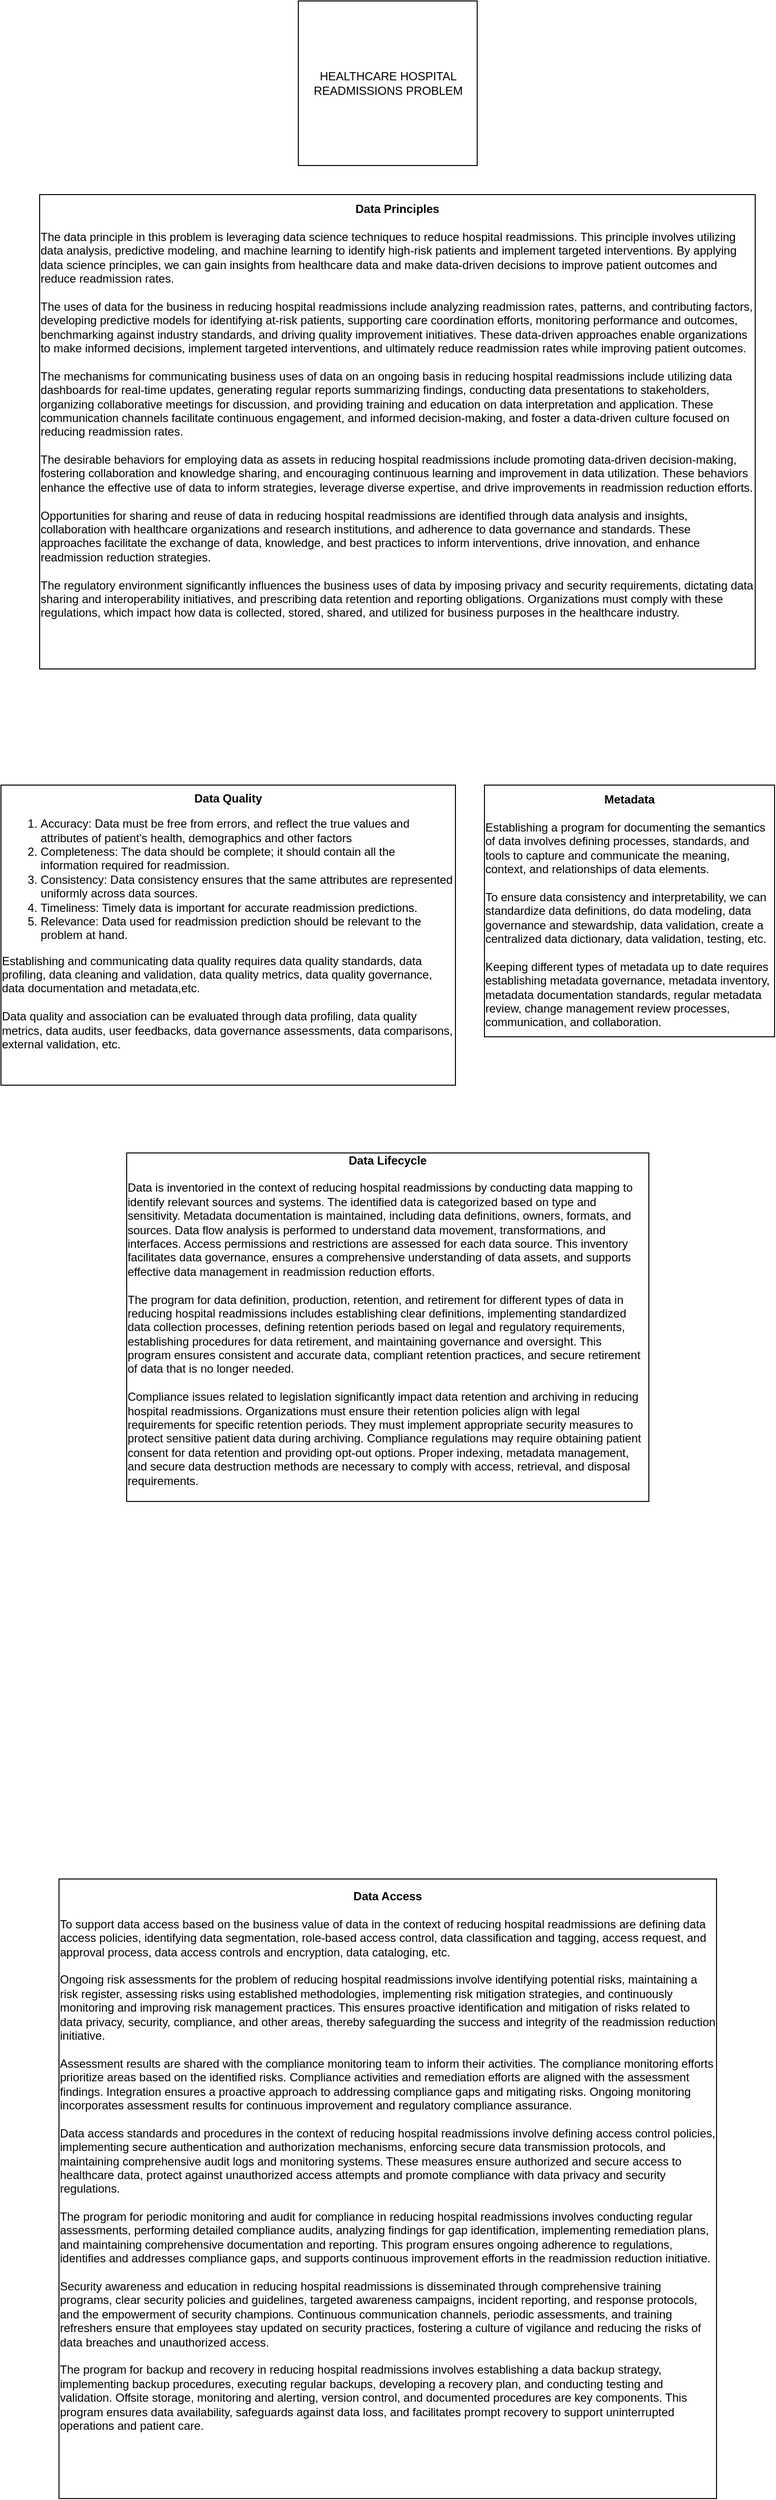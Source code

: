 <mxfile version="21.4.0" type="github">
  <diagram name="Page-1" id="eaFaqIXD8b6L-wqkoAzV">
    <mxGraphModel dx="1483" dy="1977" grid="1" gridSize="10" guides="1" tooltips="1" connect="1" arrows="1" fold="1" page="1" pageScale="1" pageWidth="850" pageHeight="1100" math="0" shadow="0">
      <root>
        <mxCell id="0" />
        <mxCell id="1" parent="0" />
        <mxCell id="RjN7CxVIpdY25Vyy0q-O-3" value="HEALTHCARE HOSPITAL READMISSIONS PROBLEM" style="rounded=0;whiteSpace=wrap;html=1;" vertex="1" parent="1">
          <mxGeometry x="317.5" y="-780" width="185" height="170" as="geometry" />
        </mxCell>
        <mxCell id="RjN7CxVIpdY25Vyy0q-O-4" value="&lt;b&gt;Data Principles&lt;br&gt;&lt;/b&gt;&lt;br&gt;&lt;div style=&quot;text-align: left;&quot;&gt;&lt;span style=&quot;background-color: initial;&quot;&gt;The data principle in this problem is leveraging data science techniques to reduce hospital readmissions. This principle involves utilizing data analysis, predictive modeling, and machine learning to identify high-risk patients and implement targeted interventions.&amp;nbsp;By applying data science principles, we can gain insights from healthcare data and make data-driven decisions to improve patient outcomes and reduce readmission rates.&lt;/span&gt;&lt;/div&gt;&lt;div style=&quot;text-align: left;&quot;&gt;&lt;span style=&quot;background-color: initial;&quot;&gt;&lt;br&gt;&lt;/span&gt;&lt;/div&gt;&lt;div style=&quot;text-align: left;&quot;&gt;The uses of data for the business in reducing hospital readmissions include analyzing readmission rates, patterns, and contributing factors, developing predictive models for identifying at-risk patients, supporting care coordination efforts, monitoring performance and outcomes, benchmarking against industry standards, and driving quality improvement initiatives. These data-driven approaches enable organizations to make informed decisions, implement targeted interventions, and ultimately reduce readmission rates while improving patient outcomes.&lt;span style=&quot;background-color: initial;&quot;&gt;&lt;br&gt;&lt;/span&gt;&lt;/div&gt;&lt;div style=&quot;text-align: left;&quot;&gt;&lt;br&gt;&lt;/div&gt;&lt;div style=&quot;text-align: left;&quot;&gt;The mechanisms for communicating business uses of data on an ongoing basis in reducing hospital readmissions include utilizing data dashboards for real-time updates, generating regular reports summarizing findings, conducting data presentations to stakeholders, organizing collaborative meetings for discussion, and providing training and education on data interpretation and application. These communication channels facilitate continuous engagement, and informed decision-making, and foster a data-driven culture focused on reducing readmission rates.&lt;br&gt;&lt;/div&gt;&lt;div style=&quot;text-align: left;&quot;&gt;&lt;br&gt;&lt;/div&gt;&lt;div style=&quot;text-align: left;&quot;&gt;The desirable behaviors for employing data as assets in reducing hospital readmissions include promoting data-driven decision-making, fostering collaboration and knowledge sharing, and encouraging continuous learning and improvement in data utilization. These behaviors enhance the effective use of data to inform strategies, leverage diverse expertise, and drive improvements in readmission reduction efforts.&lt;br&gt;&lt;/div&gt;&lt;div style=&quot;text-align: left;&quot;&gt;&lt;br&gt;&lt;/div&gt;&lt;div style=&quot;text-align: left;&quot;&gt;Opportunities for sharing and reuse of data in reducing hospital readmissions are identified through data analysis and insights, collaboration with healthcare organizations and research institutions, and adherence to data governance and standards. These approaches facilitate the exchange of data, knowledge, and best practices to inform interventions, drive innovation, and enhance readmission reduction strategies.&lt;/div&gt;&lt;div style=&quot;text-align: left;&quot;&gt;&lt;br&gt;&lt;/div&gt;&lt;div style=&quot;text-align: left;&quot;&gt;The regulatory environment significantly influences the business uses of data by imposing privacy and security requirements, dictating data sharing and interoperability initiatives, and prescribing data retention and reporting obligations. Organizations must comply with these regulations, which impact how data is collected, stored, shared, and utilized for business purposes in the healthcare industry.&lt;br&gt;&lt;/div&gt;&lt;div style=&quot;text-align: left;&quot;&gt;&lt;br&gt;&lt;/div&gt;&lt;div style=&quot;text-align: left;&quot;&gt;&lt;br&gt;&lt;/div&gt;&lt;div style=&quot;text-align: left;&quot;&gt;&lt;span style=&quot;background-color: initial;&quot;&gt;&lt;br&gt;&lt;/span&gt;&lt;/div&gt;" style="rounded=0;whiteSpace=wrap;html=1;" vertex="1" parent="1">
          <mxGeometry x="50" y="-580" width="740" height="490" as="geometry" />
        </mxCell>
        <mxCell id="RjN7CxVIpdY25Vyy0q-O-5" value="&lt;b&gt;Data Quality&lt;/b&gt;&lt;br&gt;&lt;ol&gt;&lt;li style=&quot;text-align: left;&quot;&gt;Accuracy: Data must be free from errors, and reflect the true values and attributes of patient&#39;s health, demographics and other factors&lt;/li&gt;&lt;li style=&quot;text-align: left;&quot;&gt;Completeness: The data should be complete; it should contain all the information required for readmission.&lt;/li&gt;&lt;li style=&quot;text-align: left;&quot;&gt;Consistency: Data consistency ensures that the same attributes are represented uniformly across data sources.&lt;/li&gt;&lt;li style=&quot;text-align: left;&quot;&gt;Timeliness: Timely data is important for accurate readmission predictions.&lt;/li&gt;&lt;li style=&quot;text-align: left;&quot;&gt;Relevance: Data used for readmission prediction should be relevant to the problem at hand.&lt;/li&gt;&lt;/ol&gt;&lt;div style=&quot;text-align: left;&quot;&gt;Establishing and communicating data quality requires data quality standards, data profiling, data cleaning and validation, data quality metrics, data quality governance, data documentation and metadata,etc.&lt;/div&gt;&lt;div style=&quot;text-align: left;&quot;&gt;&lt;br&gt;&lt;/div&gt;&lt;div style=&quot;text-align: left;&quot;&gt;Data quality and association can be evaluated through data profiling, data quality metrics, data audits, user feedbacks, data governance assessments, data comparisons, external validation, etc.&lt;/div&gt;&lt;div style=&quot;text-align: left;&quot;&gt;&lt;br&gt;&lt;/div&gt;&lt;div style=&quot;text-align: left;&quot;&gt;&lt;br&gt;&lt;/div&gt;" style="rounded=0;whiteSpace=wrap;html=1;" vertex="1" parent="1">
          <mxGeometry x="10" y="30" width="470" height="310" as="geometry" />
        </mxCell>
        <mxCell id="RjN7CxVIpdY25Vyy0q-O-6" value="&lt;b&gt;Metadata&lt;/b&gt;&lt;br&gt;&lt;br&gt;&lt;div style=&quot;text-align: left;&quot;&gt;&lt;span style=&quot;background-color: initial;&quot;&gt;Establishing a program for documenting the semantics of data involves defining processes, standards, and tools to capture and communicate the meaning, context, and relationships of data elements.&lt;br&gt;&lt;br&gt;To ensure data consistency and interpretability, we can standardize data definitions, do data modeling, data governance and stewardship, data validation, create a centralized data dictionary, data validation, testing, etc.&lt;/span&gt;&lt;/div&gt;&lt;div style=&quot;text-align: left;&quot;&gt;&lt;span style=&quot;background-color: initial;&quot;&gt;&lt;br&gt;&lt;/span&gt;&lt;/div&gt;&lt;div style=&quot;text-align: left;&quot;&gt;&lt;span style=&quot;background-color: initial;&quot;&gt;Keeping different types of metadata up to date requires establishing metadata governance, metadata inventory, metadata documentation standards, regular metadata review, change management review processes, communication, and collaboration.&lt;/span&gt;&lt;/div&gt;" style="rounded=0;whiteSpace=wrap;html=1;" vertex="1" parent="1">
          <mxGeometry x="510" y="30" width="300" height="260" as="geometry" />
        </mxCell>
        <mxCell id="RjN7CxVIpdY25Vyy0q-O-7" value="&lt;b&gt;Data Access&lt;/b&gt;&lt;br&gt;&lt;br&gt;&lt;div style=&quot;text-align: left;&quot;&gt;To support data access based on the business value of data in the context of reducing hospital readmissions are defining data access policies, identifying data segmentation, role-based access control, data classification and tagging, access request, and approval process, data access controls and encryption, data cataloging, etc.&lt;/div&gt;&lt;div style=&quot;text-align: left;&quot;&gt;&lt;br&gt;&lt;/div&gt;&lt;div style=&quot;text-align: left;&quot;&gt;Ongoing risk assessments for the problem of reducing hospital readmissions involve identifying potential risks, maintaining a risk register, assessing risks using established methodologies, implementing risk mitigation strategies, and continuously monitoring and improving risk management practices. This ensures proactive identification and mitigation of risks related to data privacy, security, compliance, and other areas, thereby safeguarding the success and integrity of the readmission reduction initiative.&lt;br&gt;&lt;/div&gt;&lt;div style=&quot;text-align: left;&quot;&gt;&lt;br&gt;&lt;/div&gt;&lt;div style=&quot;text-align: left;&quot;&gt;Assessment results are shared with the compliance monitoring team to inform their activities. The compliance monitoring efforts prioritize areas based on the identified risks. Compliance activities and remediation efforts are aligned with the assessment findings. Integration ensures a proactive approach to addressing compliance gaps and mitigating risks. Ongoing monitoring incorporates assessment results for continuous improvement and regulatory compliance assurance.&lt;br&gt;&lt;/div&gt;&lt;div style=&quot;text-align: left;&quot;&gt;&lt;br&gt;&lt;/div&gt;&lt;div style=&quot;text-align: left;&quot;&gt;Data access standards and procedures in the context of reducing hospital readmissions involve defining access control policies, implementing secure authentication and authorization mechanisms, enforcing secure data transmission protocols, and maintaining comprehensive audit logs and monitoring systems. These measures ensure authorized and secure access to healthcare data, protect against unauthorized access attempts and promote compliance with data privacy and security regulations.&lt;br&gt;&lt;/div&gt;&lt;div style=&quot;text-align: left;&quot;&gt;&lt;br&gt;&lt;/div&gt;&lt;div style=&quot;text-align: left;&quot;&gt;The program for periodic monitoring and audit for compliance in reducing hospital readmissions involves conducting regular assessments, performing detailed compliance audits, analyzing findings for gap identification, implementing remediation plans, and maintaining comprehensive documentation and reporting. This program ensures ongoing adherence to regulations, identifies and addresses compliance gaps, and supports continuous improvement efforts in the readmission reduction initiative.&lt;br&gt;&lt;/div&gt;&lt;div style=&quot;text-align: left;&quot;&gt;&lt;br&gt;&lt;/div&gt;&lt;div style=&quot;text-align: left;&quot;&gt;Security awareness and education in reducing hospital readmissions is disseminated through comprehensive training programs, clear security policies and guidelines, targeted awareness campaigns, incident reporting, and response protocols, and the empowerment of security champions. Continuous communication channels, periodic assessments, and training refreshers ensure that employees stay updated on security practices, fostering a culture of vigilance and reducing the risks of data breaches and unauthorized access.&lt;br&gt;&lt;/div&gt;&lt;div style=&quot;text-align: left;&quot;&gt;&lt;br&gt;&lt;/div&gt;&lt;div style=&quot;text-align: left;&quot;&gt;The program for backup and recovery in reducing hospital readmissions involves establishing a data backup strategy, implementing backup procedures, executing regular backups, developing a recovery plan, and conducting testing and validation. Offsite storage, monitoring and alerting, version control, and documented procedures are key components. This program ensures data availability, safeguards against data loss, and facilitates prompt recovery to support uninterrupted operations and patient care.&lt;br&gt;&lt;/div&gt;&lt;div style=&quot;text-align: left;&quot;&gt;&lt;br&gt;&lt;/div&gt;&lt;div style=&quot;text-align: left;&quot;&gt;&lt;br&gt;&lt;/div&gt;&lt;div style=&quot;text-align: left;&quot;&gt;&lt;br&gt;&lt;/div&gt;&lt;div style=&quot;text-align: left;&quot;&gt;&lt;br&gt;&lt;/div&gt;" style="rounded=0;whiteSpace=wrap;html=1;" vertex="1" parent="1">
          <mxGeometry x="70" y="1160" width="680" height="640" as="geometry" />
        </mxCell>
        <mxCell id="RjN7CxVIpdY25Vyy0q-O-8" value="&lt;b&gt;Data Lifecycle&lt;/b&gt;&lt;br&gt;&lt;br&gt;&lt;div style=&quot;text-align: left;&quot;&gt;Data is inventoried in the context of reducing hospital readmissions by conducting data mapping to identify relevant sources and systems. The identified data is categorized based on type and sensitivity. Metadata documentation is maintained, including data definitions, owners, formats, and sources. Data flow analysis is performed to understand data movement, transformations, and interfaces. Access permissions and restrictions are assessed for each data source. This inventory facilitates data governance, ensures a comprehensive understanding of data assets, and supports effective data management in readmission reduction efforts.&lt;b&gt;&lt;br&gt;&lt;/b&gt;&lt;/div&gt;&lt;div style=&quot;text-align: left;&quot;&gt;&lt;br&gt;&lt;/div&gt;&lt;div style=&quot;text-align: left;&quot;&gt;The program for data definition, production, retention, and retirement for different types of data in reducing hospital readmissions includes establishing clear definitions, implementing standardized data collection processes, defining retention periods based on legal and regulatory requirements, establishing procedures for data retirement, and maintaining governance and oversight. This program ensures consistent and accurate data, compliant retention practices, and secure retirement of data that is no longer needed.&lt;br&gt;&lt;/div&gt;&lt;div style=&quot;text-align: left;&quot;&gt;&lt;br&gt;&lt;/div&gt;&lt;div style=&quot;text-align: left;&quot;&gt;Compliance issues related to legislation significantly impact data retention and archiving in reducing hospital readmissions. Organizations must ensure their retention policies align with legal requirements for specific retention periods. They must implement appropriate security measures to protect sensitive patient data during archiving. Compliance regulations may require obtaining patient consent for data retention and providing opt-out options. Proper indexing, metadata management, and secure data destruction methods are necessary to comply with access, retrieval, and disposal requirements.&lt;br&gt;&lt;/div&gt;&lt;div style=&quot;text-align: left;&quot;&gt;&lt;br&gt;&lt;/div&gt;" style="rounded=0;whiteSpace=wrap;html=1;" vertex="1" parent="1">
          <mxGeometry x="140" y="410" width="540" height="360" as="geometry" />
        </mxCell>
      </root>
    </mxGraphModel>
  </diagram>
</mxfile>
